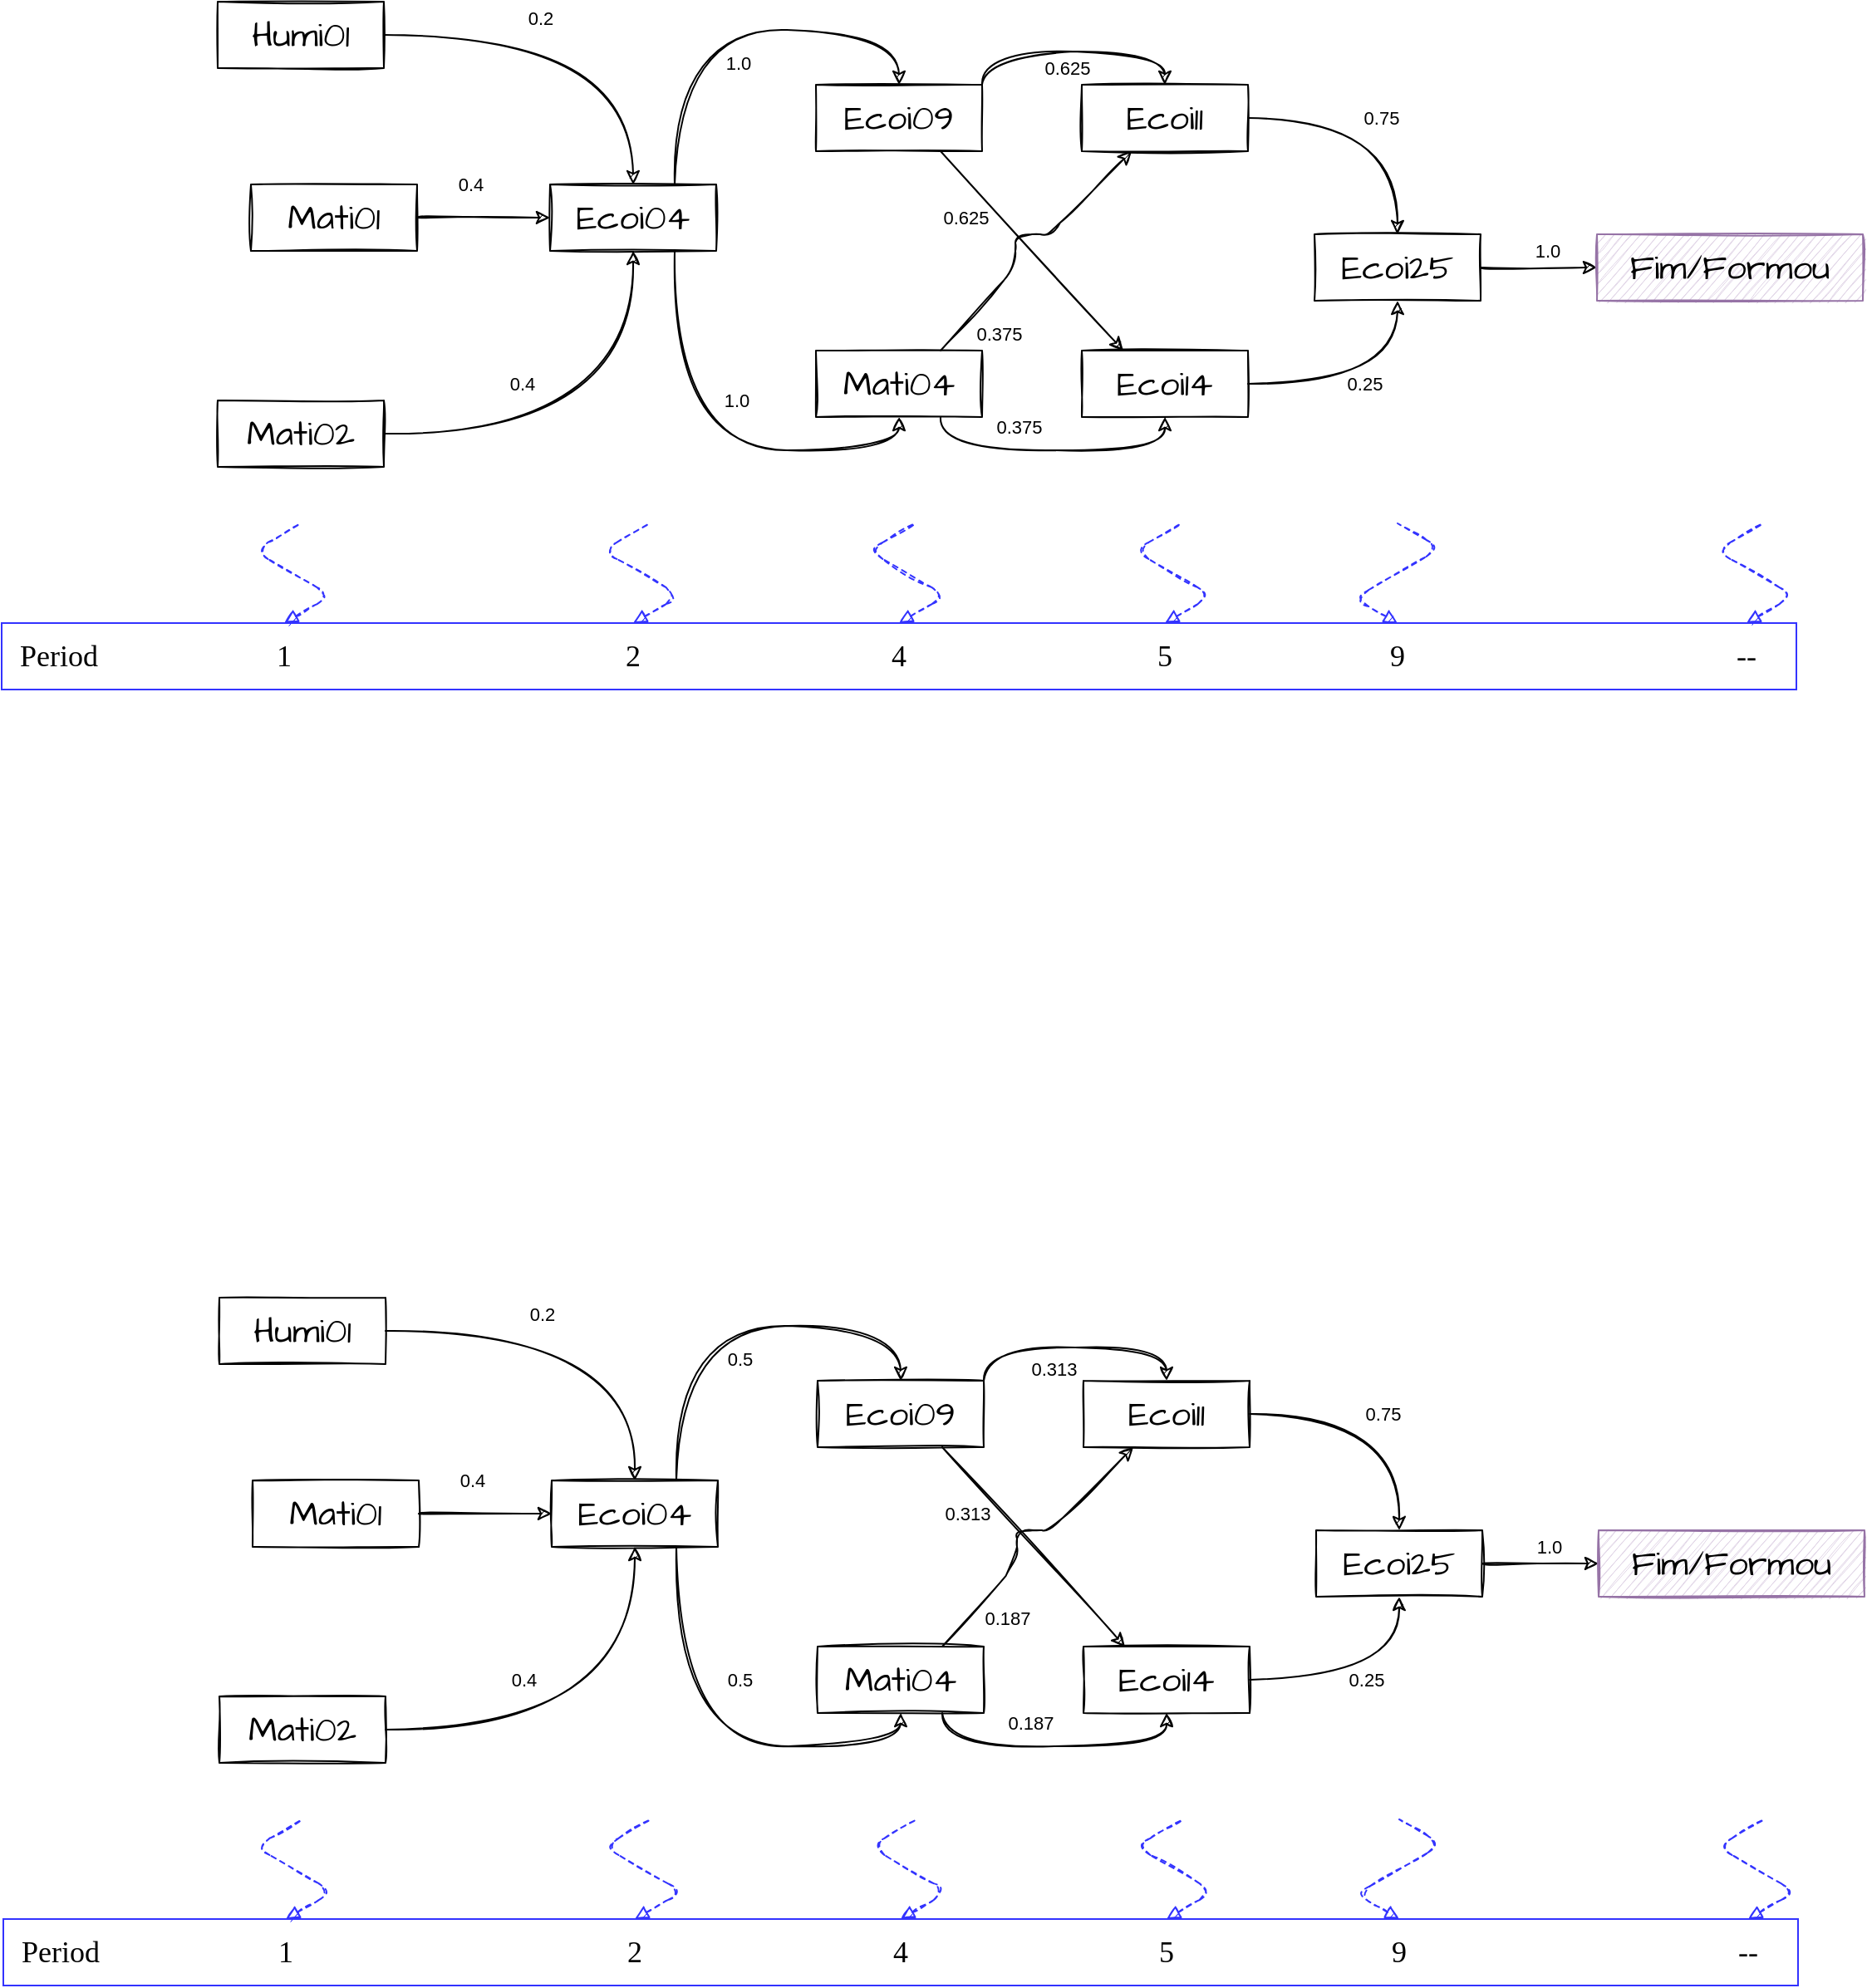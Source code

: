 <mxfile version="14.7.3" type="device"><diagram id="hMGJzwzjXyjrQEUkSS4H" name="Page-1"><mxGraphModel dx="1021" dy="462" grid="0" gridSize="10" guides="1" tooltips="1" connect="1" arrows="1" fold="1" page="1" pageScale="1" pageWidth="1169" pageHeight="827" math="0" shadow="0"><root><mxCell id="0"/><mxCell id="1" parent="0"/><mxCell id="AXBX90udYAxJZ3WjP1CM-4" value="0.2" style="edgeStyle=orthogonalEdgeStyle;rounded=0;orthogonalLoop=1;jettySize=auto;html=1;curved=1;sketch=1;entryX=0.5;entryY=0;entryDx=0;entryDy=0;" parent="1" source="AXBX90udYAxJZ3WjP1CM-1" target="AXBX90udYAxJZ3WjP1CM-3" edge="1"><mxGeometry x="-0.222" y="10" relative="1" as="geometry"><mxPoint as="offset"/></mxGeometry></mxCell><mxCell id="AXBX90udYAxJZ3WjP1CM-1" value="&lt;font face=&quot;Architects Daughter&quot; data-font-src=&quot;https://fonts.googleapis.com/css?family=Architects+Daughter&quot; style=&quot;font-size: 21px&quot;&gt;Humi01&lt;/font&gt;" style="text;html=1;fillColor=none;align=center;verticalAlign=middle;whiteSpace=wrap;rounded=0;strokeColor=#000000;sketch=1;" parent="1" vertex="1"><mxGeometry x="154" y="100" width="100" height="40" as="geometry"/></mxCell><mxCell id="AXBX90udYAxJZ3WjP1CM-5" value="0.4" style="edgeStyle=orthogonalEdgeStyle;curved=1;rounded=0;sketch=1;orthogonalLoop=1;jettySize=auto;html=1;entryX=0;entryY=0.5;entryDx=0;entryDy=0;" parent="1" source="AXBX90udYAxJZ3WjP1CM-2" target="AXBX90udYAxJZ3WjP1CM-3" edge="1"><mxGeometry x="-0.2" y="20" relative="1" as="geometry"><mxPoint as="offset"/></mxGeometry></mxCell><mxCell id="AXBX90udYAxJZ3WjP1CM-2" value="&lt;font face=&quot;Architects Daughter&quot; data-font-src=&quot;https://fonts.googleapis.com/css?family=Architects+Daughter&quot; style=&quot;font-size: 21px&quot;&gt;Mati01&lt;/font&gt;" style="text;html=1;fillColor=none;align=center;verticalAlign=middle;whiteSpace=wrap;rounded=0;sketch=1;strokeColor=#000000;" parent="1" vertex="1"><mxGeometry x="174" y="210" width="100" height="40" as="geometry"/></mxCell><mxCell id="AXBX90udYAxJZ3WjP1CM-11" style="edgeStyle=orthogonalEdgeStyle;curved=1;rounded=0;sketch=1;orthogonalLoop=1;jettySize=auto;html=1;exitX=0.5;exitY=0;exitDx=0;exitDy=0;entryX=0.75;entryY=0;entryDx=0;entryDy=0;endArrow=none;endFill=0;startArrow=classic;startFill=1;" parent="1" source="AXBX90udYAxJZ3WjP1CM-9" target="AXBX90udYAxJZ3WjP1CM-3" edge="1"><mxGeometry relative="1" as="geometry"><Array as="points"><mxPoint x="564" y="117"/><mxPoint x="429" y="117"/></Array></mxGeometry></mxCell><mxCell id="AXBX90udYAxJZ3WjP1CM-13" value="1.0" style="edgeLabel;html=1;align=center;verticalAlign=middle;resizable=0;points=[];" parent="AXBX90udYAxJZ3WjP1CM-11" vertex="1" connectable="0"><mxGeometry x="0.052" y="-7" relative="1" as="geometry"><mxPoint x="7" y="27" as="offset"/></mxGeometry></mxCell><mxCell id="AXBX90udYAxJZ3WjP1CM-12" style="edgeStyle=orthogonalEdgeStyle;curved=1;rounded=0;sketch=1;orthogonalLoop=1;jettySize=auto;html=1;exitX=0.75;exitY=1;exitDx=0;exitDy=0;entryX=0.5;entryY=1;entryDx=0;entryDy=0;" parent="1" source="AXBX90udYAxJZ3WjP1CM-3" target="AXBX90udYAxJZ3WjP1CM-10" edge="1"><mxGeometry relative="1" as="geometry"/></mxCell><mxCell id="AXBX90udYAxJZ3WjP1CM-14" value="1.0" style="edgeLabel;html=1;align=center;verticalAlign=middle;resizable=0;points=[];" parent="AXBX90udYAxJZ3WjP1CM-12" vertex="1" connectable="0"><mxGeometry x="0.114" y="10" relative="1" as="geometry"><mxPoint x="4" y="-20" as="offset"/></mxGeometry></mxCell><mxCell id="AXBX90udYAxJZ3WjP1CM-3" value="&lt;font face=&quot;Architects Daughter&quot; data-font-src=&quot;https://fonts.googleapis.com/css?family=Architects+Daughter&quot; style=&quot;font-size: 21px&quot;&gt;Ecoi04&lt;/font&gt;" style="text;html=1;fillColor=none;align=center;verticalAlign=middle;whiteSpace=wrap;rounded=0;strokeColor=#000000;sketch=1;" parent="1" vertex="1"><mxGeometry x="354" y="210" width="100" height="40" as="geometry"/></mxCell><mxCell id="AXBX90udYAxJZ3WjP1CM-7" style="edgeStyle=orthogonalEdgeStyle;curved=1;rounded=0;sketch=1;orthogonalLoop=1;jettySize=auto;html=1;entryX=0.5;entryY=1;entryDx=0;entryDy=0;" parent="1" source="AXBX90udYAxJZ3WjP1CM-6" target="AXBX90udYAxJZ3WjP1CM-3" edge="1"><mxGeometry relative="1" as="geometry"/></mxCell><mxCell id="AXBX90udYAxJZ3WjP1CM-8" value="0.4" style="edgeLabel;html=1;align=center;verticalAlign=middle;resizable=0;points=[];" parent="AXBX90udYAxJZ3WjP1CM-7" vertex="1" connectable="0"><mxGeometry x="-0.276" y="23" relative="1" as="geometry"><mxPoint x="-11" y="-7" as="offset"/></mxGeometry></mxCell><mxCell id="AXBX90udYAxJZ3WjP1CM-6" value="&lt;font face=&quot;Architects Daughter&quot; data-font-src=&quot;https://fonts.googleapis.com/css?family=Architects+Daughter&quot; style=&quot;font-size: 21px&quot;&gt;Mati02&lt;/font&gt;" style="text;html=1;fillColor=none;align=center;verticalAlign=middle;whiteSpace=wrap;rounded=0;strokeColor=#000000;sketch=1;" parent="1" vertex="1"><mxGeometry x="154" y="340" width="100" height="40" as="geometry"/></mxCell><mxCell id="AXBX90udYAxJZ3WjP1CM-17" style="edgeStyle=orthogonalEdgeStyle;curved=1;rounded=0;sketch=1;orthogonalLoop=1;jettySize=auto;html=1;exitX=1;exitY=0;exitDx=0;exitDy=0;entryX=0.5;entryY=0;entryDx=0;entryDy=0;" parent="1" source="AXBX90udYAxJZ3WjP1CM-9" target="AXBX90udYAxJZ3WjP1CM-15" edge="1"><mxGeometry relative="1" as="geometry"/></mxCell><mxCell id="AXBX90udYAxJZ3WjP1CM-27" value="0.625" style="edgeLabel;html=1;align=center;verticalAlign=middle;resizable=0;points=[];" parent="AXBX90udYAxJZ3WjP1CM-17" vertex="1" connectable="0"><mxGeometry x="-0.162" y="-5" relative="1" as="geometry"><mxPoint x="8" y="5" as="offset"/></mxGeometry></mxCell><mxCell id="AXBX90udYAxJZ3WjP1CM-21" value="0.625" style="edgeStyle=none;sketch=1;jumpStyle=sharp;orthogonalLoop=1;jettySize=auto;html=1;exitX=0.75;exitY=1;exitDx=0;exitDy=0;entryX=0.25;entryY=0;entryDx=0;entryDy=0;rounded=0;" parent="1" source="AXBX90udYAxJZ3WjP1CM-9" target="AXBX90udYAxJZ3WjP1CM-16" edge="1"><mxGeometry x="-0.513" y="-16" relative="1" as="geometry"><Array as="points"><mxPoint x="644" y="250"/></Array><mxPoint as="offset"/></mxGeometry></mxCell><mxCell id="AXBX90udYAxJZ3WjP1CM-9" value="&lt;font face=&quot;Architects Daughter&quot; data-font-src=&quot;https://fonts.googleapis.com/css?family=Architects+Daughter&quot; style=&quot;font-size: 21px&quot;&gt;Ecoi09&lt;/font&gt;" style="text;html=1;fillColor=none;align=center;verticalAlign=middle;whiteSpace=wrap;rounded=0;strokeColor=#000000;sketch=1;" parent="1" vertex="1"><mxGeometry x="514" y="150" width="100" height="40" as="geometry"/></mxCell><mxCell id="AXBX90udYAxJZ3WjP1CM-19" style="edgeStyle=orthogonalEdgeStyle;curved=1;rounded=0;sketch=1;orthogonalLoop=1;jettySize=auto;html=1;exitX=0.75;exitY=1;exitDx=0;exitDy=0;entryX=0.5;entryY=1;entryDx=0;entryDy=0;" parent="1" source="AXBX90udYAxJZ3WjP1CM-10" target="AXBX90udYAxJZ3WjP1CM-16" edge="1"><mxGeometry relative="1" as="geometry"/></mxCell><mxCell id="AXBX90udYAxJZ3WjP1CM-28" value="0.375" style="edgeLabel;html=1;align=center;verticalAlign=middle;resizable=0;points=[];" parent="AXBX90udYAxJZ3WjP1CM-19" vertex="1" connectable="0"><mxGeometry x="-0.406" y="1" relative="1" as="geometry"><mxPoint x="15" y="-13" as="offset"/></mxGeometry></mxCell><mxCell id="AXBX90udYAxJZ3WjP1CM-20" value="0.375" style="rounded=1;sketch=1;orthogonalLoop=1;jettySize=auto;html=1;exitX=0.75;exitY=0;exitDx=0;exitDy=0;" parent="1" source="AXBX90udYAxJZ3WjP1CM-10" target="AXBX90udYAxJZ3WjP1CM-15" edge="1"><mxGeometry x="-0.653" y="-19" relative="1" as="geometry"><Array as="points"><mxPoint x="634" y="260"/><mxPoint x="634" y="240"/><mxPoint x="654" y="240"/></Array><mxPoint as="offset"/></mxGeometry></mxCell><mxCell id="AXBX90udYAxJZ3WjP1CM-10" value="&lt;font face=&quot;Architects Daughter&quot; data-font-src=&quot;https://fonts.googleapis.com/css?family=Architects+Daughter&quot; style=&quot;font-size: 21px&quot;&gt;Mati04&lt;/font&gt;" style="text;html=1;fillColor=none;align=center;verticalAlign=middle;whiteSpace=wrap;rounded=0;strokeColor=#000000;sketch=1;" parent="1" vertex="1"><mxGeometry x="514" y="310" width="100" height="40" as="geometry"/></mxCell><mxCell id="AXBX90udYAxJZ3WjP1CM-24" value="0.75" style="edgeStyle=orthogonalEdgeStyle;curved=1;rounded=1;sketch=1;jumpStyle=sharp;orthogonalLoop=1;jettySize=auto;html=1;exitX=1;exitY=0.5;exitDx=0;exitDy=0;strokeColor=#000000;" parent="1" source="AXBX90udYAxJZ3WjP1CM-15" target="AXBX90udYAxJZ3WjP1CM-22" edge="1"><mxGeometry relative="1" as="geometry"/></mxCell><mxCell id="AXBX90udYAxJZ3WjP1CM-15" value="&lt;font face=&quot;Architects Daughter&quot; data-font-src=&quot;https://fonts.googleapis.com/css?family=Architects+Daughter&quot; style=&quot;font-size: 21px&quot;&gt;Ecoi11&lt;/font&gt;" style="text;html=1;fillColor=none;align=center;verticalAlign=middle;whiteSpace=wrap;rounded=0;strokeColor=#000000;sketch=1;" parent="1" vertex="1"><mxGeometry x="674" y="150" width="100" height="40" as="geometry"/></mxCell><mxCell id="AXBX90udYAxJZ3WjP1CM-23" value="0.25" style="edgeStyle=orthogonalEdgeStyle;rounded=1;sketch=1;jumpStyle=sharp;orthogonalLoop=1;jettySize=auto;html=1;exitX=1;exitY=0.5;exitDx=0;exitDy=0;entryX=0.5;entryY=1;entryDx=0;entryDy=0;strokeColor=#000000;curved=1;" parent="1" source="AXBX90udYAxJZ3WjP1CM-16" target="AXBX90udYAxJZ3WjP1CM-22" edge="1"><mxGeometry relative="1" as="geometry"/></mxCell><mxCell id="AXBX90udYAxJZ3WjP1CM-16" value="&lt;font face=&quot;Architects Daughter&quot; data-font-src=&quot;https://fonts.googleapis.com/css?family=Architects+Daughter&quot; style=&quot;font-size: 21px&quot;&gt;Ecoi14&lt;/font&gt;" style="text;html=1;fillColor=none;align=center;verticalAlign=middle;whiteSpace=wrap;rounded=0;strokeColor=#000000;sketch=1;" parent="1" vertex="1"><mxGeometry x="674" y="310" width="100" height="40" as="geometry"/></mxCell><mxCell id="AXBX90udYAxJZ3WjP1CM-26" value="1.0" style="edgeStyle=orthogonalEdgeStyle;curved=1;rounded=1;sketch=1;jumpStyle=sharp;orthogonalLoop=1;jettySize=auto;html=1;strokeColor=#000000;" parent="1" source="AXBX90udYAxJZ3WjP1CM-22" target="AXBX90udYAxJZ3WjP1CM-25" edge="1"><mxGeometry x="0.143" y="10" relative="1" as="geometry"><mxPoint as="offset"/></mxGeometry></mxCell><mxCell id="AXBX90udYAxJZ3WjP1CM-22" value="&lt;font face=&quot;Architects Daughter&quot; data-font-src=&quot;https://fonts.googleapis.com/css?family=Architects+Daughter&quot; style=&quot;font-size: 21px&quot;&gt;Ecoi25&lt;/font&gt;" style="text;html=1;fillColor=none;align=center;verticalAlign=middle;whiteSpace=wrap;rounded=0;strokeColor=#000000;sketch=1;" parent="1" vertex="1"><mxGeometry x="814" y="240" width="100" height="40" as="geometry"/></mxCell><mxCell id="AXBX90udYAxJZ3WjP1CM-25" value="&lt;font face=&quot;Architects Daughter&quot; data-font-src=&quot;https://fonts.googleapis.com/css?family=Architects+Daughter&quot; style=&quot;font-size: 21px&quot;&gt;Fim/Formou&lt;/font&gt;" style="text;html=1;fillColor=#e1d5e7;align=center;verticalAlign=middle;whiteSpace=wrap;rounded=0;strokeColor=#9673a6;sketch=1;" parent="1" vertex="1"><mxGeometry x="984" y="240" width="160" height="40" as="geometry"/></mxCell><mxCell id="AXBX90udYAxJZ3WjP1CM-43" value="" style="group" parent="1" vertex="1" connectable="0"><mxGeometry x="24" y="414" width="1080" height="100" as="geometry"/></mxCell><mxCell id="AXBX90udYAxJZ3WjP1CM-29" value="&amp;nbsp; Period" style="text;html=1;align=left;verticalAlign=middle;whiteSpace=wrap;rounded=0;fontFamily=Tahoma;fontSize=18;labelBorderColor=none;strokeColor=#3333FF;" parent="AXBX90udYAxJZ3WjP1CM-43" vertex="1"><mxGeometry y="60" width="1080" height="40" as="geometry"/></mxCell><mxCell id="AXBX90udYAxJZ3WjP1CM-36" style="edgeStyle=isometricEdgeStyle;rounded=1;sketch=1;jumpStyle=sharp;orthogonalLoop=1;jettySize=auto;html=1;exitX=0.5;exitY=0;exitDx=0;exitDy=0;fontFamily=Tahoma;fontSize=18;endArrow=none;endFill=0;dashed=1;startArrow=block;startFill=1;strokeColor=#3333FF;" parent="AXBX90udYAxJZ3WjP1CM-43" source="AXBX90udYAxJZ3WjP1CM-30" edge="1"><mxGeometry relative="1" as="geometry"><mxPoint x="180" as="targetPoint"/></mxGeometry></mxCell><mxCell id="AXBX90udYAxJZ3WjP1CM-30" value="1" style="text;html=1;fillColor=none;align=center;verticalAlign=middle;whiteSpace=wrap;rounded=0;fontFamily=Tahoma;fontSize=18;" parent="AXBX90udYAxJZ3WjP1CM-43" vertex="1"><mxGeometry x="150" y="60" width="40" height="40" as="geometry"/></mxCell><mxCell id="AXBX90udYAxJZ3WjP1CM-37" style="edgeStyle=isometricEdgeStyle;rounded=1;sketch=1;jumpStyle=sharp;orthogonalLoop=1;jettySize=auto;html=1;exitX=0.5;exitY=0;exitDx=0;exitDy=0;dashed=1;fontFamily=Tahoma;fontSize=18;endArrow=none;endFill=0;startArrow=block;startFill=1;strokeColor=#3333FF;" parent="AXBX90udYAxJZ3WjP1CM-43" source="AXBX90udYAxJZ3WjP1CM-31" edge="1"><mxGeometry relative="1" as="geometry"><mxPoint x="390" as="targetPoint"/></mxGeometry></mxCell><mxCell id="AXBX90udYAxJZ3WjP1CM-31" value="2" style="text;html=1;fillColor=none;align=center;verticalAlign=middle;whiteSpace=wrap;rounded=0;fontFamily=Tahoma;fontSize=18;" parent="AXBX90udYAxJZ3WjP1CM-43" vertex="1"><mxGeometry x="360" y="60" width="40" height="40" as="geometry"/></mxCell><mxCell id="AXBX90udYAxJZ3WjP1CM-38" style="edgeStyle=isometricEdgeStyle;rounded=1;sketch=1;jumpStyle=sharp;orthogonalLoop=1;jettySize=auto;html=1;exitX=0.5;exitY=0;exitDx=0;exitDy=0;dashed=1;fontFamily=Tahoma;fontSize=18;endArrow=none;endFill=0;startArrow=block;startFill=1;strokeColor=#3333FF;" parent="AXBX90udYAxJZ3WjP1CM-43" source="AXBX90udYAxJZ3WjP1CM-32" edge="1"><mxGeometry relative="1" as="geometry"><mxPoint x="550" as="targetPoint"/></mxGeometry></mxCell><mxCell id="AXBX90udYAxJZ3WjP1CM-32" value="4" style="text;html=1;fillColor=none;align=center;verticalAlign=middle;whiteSpace=wrap;rounded=0;fontFamily=Tahoma;fontSize=18;" parent="AXBX90udYAxJZ3WjP1CM-43" vertex="1"><mxGeometry x="520" y="60" width="40" height="40" as="geometry"/></mxCell><mxCell id="AXBX90udYAxJZ3WjP1CM-39" style="edgeStyle=isometricEdgeStyle;rounded=1;sketch=1;jumpStyle=sharp;orthogonalLoop=1;jettySize=auto;html=1;exitX=0.5;exitY=0;exitDx=0;exitDy=0;dashed=1;fontFamily=Tahoma;fontSize=18;endArrow=none;endFill=0;startArrow=block;startFill=1;strokeColor=#3333FF;" parent="AXBX90udYAxJZ3WjP1CM-43" source="AXBX90udYAxJZ3WjP1CM-33" edge="1"><mxGeometry relative="1" as="geometry"><mxPoint x="710" as="targetPoint"/></mxGeometry></mxCell><mxCell id="AXBX90udYAxJZ3WjP1CM-33" value="5" style="text;html=1;fillColor=none;align=center;verticalAlign=middle;whiteSpace=wrap;rounded=0;fontFamily=Tahoma;fontSize=18;" parent="AXBX90udYAxJZ3WjP1CM-43" vertex="1"><mxGeometry x="680" y="60" width="40" height="40" as="geometry"/></mxCell><mxCell id="AXBX90udYAxJZ3WjP1CM-40" style="edgeStyle=isometricEdgeStyle;rounded=1;sketch=1;jumpStyle=sharp;orthogonalLoop=1;jettySize=auto;html=1;exitX=0.5;exitY=0;exitDx=0;exitDy=0;dashed=1;fontFamily=Tahoma;fontSize=18;endArrow=none;endFill=0;elbow=vertical;startArrow=block;startFill=1;strokeColor=#3333FF;" parent="AXBX90udYAxJZ3WjP1CM-43" source="AXBX90udYAxJZ3WjP1CM-34" edge="1"><mxGeometry relative="1" as="geometry"><mxPoint x="840" as="targetPoint"/></mxGeometry></mxCell><mxCell id="AXBX90udYAxJZ3WjP1CM-34" value="9" style="text;html=1;fillColor=none;align=center;verticalAlign=middle;whiteSpace=wrap;rounded=0;fontFamily=Tahoma;fontSize=18;" parent="AXBX90udYAxJZ3WjP1CM-43" vertex="1"><mxGeometry x="820" y="60" width="40" height="40" as="geometry"/></mxCell><mxCell id="AXBX90udYAxJZ3WjP1CM-42" style="edgeStyle=isometricEdgeStyle;rounded=1;sketch=1;jumpStyle=sharp;orthogonalLoop=1;jettySize=auto;html=1;exitX=0.5;exitY=0;exitDx=0;exitDy=0;dashed=1;fontFamily=Tahoma;fontSize=18;startArrow=block;startFill=1;endArrow=none;endFill=0;strokeColor=#3333FF;" parent="AXBX90udYAxJZ3WjP1CM-43" source="AXBX90udYAxJZ3WjP1CM-35" edge="1"><mxGeometry relative="1" as="geometry"><mxPoint x="1060" as="targetPoint"/></mxGeometry></mxCell><mxCell id="AXBX90udYAxJZ3WjP1CM-35" value="--" style="text;html=1;strokeColor=none;fillColor=none;align=center;verticalAlign=middle;whiteSpace=wrap;rounded=0;fontFamily=Tahoma;fontSize=18;" parent="AXBX90udYAxJZ3WjP1CM-43" vertex="1"><mxGeometry x="1030" y="60" width="40" height="40" as="geometry"/></mxCell><mxCell id="sCM4MPA0n6fOvZSo5a3_-1" value="0.2" style="edgeStyle=orthogonalEdgeStyle;rounded=0;orthogonalLoop=1;jettySize=auto;html=1;curved=1;sketch=1;entryX=0.5;entryY=0;entryDx=0;entryDy=0;" edge="1" parent="1" source="sCM4MPA0n6fOvZSo5a3_-2" target="sCM4MPA0n6fOvZSo5a3_-9"><mxGeometry x="-0.222" y="10" relative="1" as="geometry"><mxPoint as="offset"/></mxGeometry></mxCell><mxCell id="sCM4MPA0n6fOvZSo5a3_-2" value="&lt;font face=&quot;Architects Daughter&quot; data-font-src=&quot;https://fonts.googleapis.com/css?family=Architects+Daughter&quot; style=&quot;font-size: 21px&quot;&gt;Humi01&lt;/font&gt;" style="text;html=1;fillColor=none;align=center;verticalAlign=middle;whiteSpace=wrap;rounded=0;strokeColor=#000000;sketch=1;" vertex="1" parent="1"><mxGeometry x="155" y="880" width="100" height="40" as="geometry"/></mxCell><mxCell id="sCM4MPA0n6fOvZSo5a3_-3" value="0.4" style="edgeStyle=orthogonalEdgeStyle;curved=1;rounded=0;sketch=1;orthogonalLoop=1;jettySize=auto;html=1;entryX=0;entryY=0.5;entryDx=0;entryDy=0;" edge="1" parent="1" source="sCM4MPA0n6fOvZSo5a3_-4" target="sCM4MPA0n6fOvZSo5a3_-9"><mxGeometry x="-0.2" y="20" relative="1" as="geometry"><mxPoint as="offset"/></mxGeometry></mxCell><mxCell id="sCM4MPA0n6fOvZSo5a3_-4" value="&lt;font face=&quot;Architects Daughter&quot; data-font-src=&quot;https://fonts.googleapis.com/css?family=Architects+Daughter&quot; style=&quot;font-size: 21px&quot;&gt;Mati01&lt;/font&gt;" style="text;html=1;fillColor=none;align=center;verticalAlign=middle;whiteSpace=wrap;rounded=0;sketch=1;strokeColor=#000000;" vertex="1" parent="1"><mxGeometry x="175" y="990" width="100" height="40" as="geometry"/></mxCell><mxCell id="sCM4MPA0n6fOvZSo5a3_-5" style="edgeStyle=orthogonalEdgeStyle;curved=1;rounded=0;sketch=1;orthogonalLoop=1;jettySize=auto;html=1;exitX=0.5;exitY=0;exitDx=0;exitDy=0;entryX=0.75;entryY=0;entryDx=0;entryDy=0;endArrow=none;endFill=0;startArrow=classic;startFill=1;" edge="1" parent="1" source="sCM4MPA0n6fOvZSo5a3_-16" target="sCM4MPA0n6fOvZSo5a3_-9"><mxGeometry relative="1" as="geometry"><Array as="points"><mxPoint x="565" y="897"/><mxPoint x="430" y="897"/></Array></mxGeometry></mxCell><mxCell id="sCM4MPA0n6fOvZSo5a3_-6" value="0.5" style="edgeLabel;html=1;align=center;verticalAlign=middle;resizable=0;points=[];" vertex="1" connectable="0" parent="sCM4MPA0n6fOvZSo5a3_-5"><mxGeometry x="0.052" y="-7" relative="1" as="geometry"><mxPoint x="7" y="27" as="offset"/></mxGeometry></mxCell><mxCell id="sCM4MPA0n6fOvZSo5a3_-7" style="edgeStyle=orthogonalEdgeStyle;curved=1;rounded=0;sketch=1;orthogonalLoop=1;jettySize=auto;html=1;exitX=0.75;exitY=1;exitDx=0;exitDy=0;entryX=0.5;entryY=1;entryDx=0;entryDy=0;" edge="1" parent="1" source="sCM4MPA0n6fOvZSo5a3_-9" target="sCM4MPA0n6fOvZSo5a3_-20"><mxGeometry relative="1" as="geometry"/></mxCell><mxCell id="sCM4MPA0n6fOvZSo5a3_-8" value="0.5" style="edgeLabel;html=1;align=center;verticalAlign=middle;resizable=0;points=[];" vertex="1" connectable="0" parent="sCM4MPA0n6fOvZSo5a3_-7"><mxGeometry x="0.114" y="10" relative="1" as="geometry"><mxPoint x="5" y="-30" as="offset"/></mxGeometry></mxCell><mxCell id="sCM4MPA0n6fOvZSo5a3_-9" value="&lt;font face=&quot;Architects Daughter&quot; data-font-src=&quot;https://fonts.googleapis.com/css?family=Architects+Daughter&quot; style=&quot;font-size: 21px&quot;&gt;Ecoi04&lt;/font&gt;" style="text;html=1;fillColor=none;align=center;verticalAlign=middle;whiteSpace=wrap;rounded=0;strokeColor=#000000;sketch=1;" vertex="1" parent="1"><mxGeometry x="355" y="990" width="100" height="40" as="geometry"/></mxCell><mxCell id="sCM4MPA0n6fOvZSo5a3_-10" style="edgeStyle=orthogonalEdgeStyle;curved=1;rounded=0;sketch=1;orthogonalLoop=1;jettySize=auto;html=1;entryX=0.5;entryY=1;entryDx=0;entryDy=0;" edge="1" parent="1" source="sCM4MPA0n6fOvZSo5a3_-12" target="sCM4MPA0n6fOvZSo5a3_-9"><mxGeometry relative="1" as="geometry"/></mxCell><mxCell id="sCM4MPA0n6fOvZSo5a3_-11" value="0.4" style="edgeLabel;html=1;align=center;verticalAlign=middle;resizable=0;points=[];" vertex="1" connectable="0" parent="sCM4MPA0n6fOvZSo5a3_-10"><mxGeometry x="-0.276" y="23" relative="1" as="geometry"><mxPoint x="-11" y="-7" as="offset"/></mxGeometry></mxCell><mxCell id="sCM4MPA0n6fOvZSo5a3_-12" value="&lt;font face=&quot;Architects Daughter&quot; data-font-src=&quot;https://fonts.googleapis.com/css?family=Architects+Daughter&quot; style=&quot;font-size: 21px&quot;&gt;Mati02&lt;/font&gt;" style="text;html=1;fillColor=none;align=center;verticalAlign=middle;whiteSpace=wrap;rounded=0;strokeColor=#000000;sketch=1;" vertex="1" parent="1"><mxGeometry x="155" y="1120" width="100" height="40" as="geometry"/></mxCell><mxCell id="sCM4MPA0n6fOvZSo5a3_-13" style="edgeStyle=orthogonalEdgeStyle;curved=1;rounded=0;sketch=1;orthogonalLoop=1;jettySize=auto;html=1;exitX=1;exitY=0;exitDx=0;exitDy=0;entryX=0.5;entryY=0;entryDx=0;entryDy=0;" edge="1" parent="1" source="sCM4MPA0n6fOvZSo5a3_-16" target="sCM4MPA0n6fOvZSo5a3_-22"><mxGeometry relative="1" as="geometry"/></mxCell><mxCell id="sCM4MPA0n6fOvZSo5a3_-14" value="0.313" style="edgeLabel;html=1;align=center;verticalAlign=middle;resizable=0;points=[];" vertex="1" connectable="0" parent="sCM4MPA0n6fOvZSo5a3_-13"><mxGeometry x="-0.162" y="-5" relative="1" as="geometry"><mxPoint x="-1" y="8" as="offset"/></mxGeometry></mxCell><mxCell id="sCM4MPA0n6fOvZSo5a3_-15" value="0.313" style="edgeStyle=none;sketch=1;jumpStyle=sharp;orthogonalLoop=1;jettySize=auto;html=1;exitX=0.75;exitY=1;exitDx=0;exitDy=0;entryX=0.25;entryY=0;entryDx=0;entryDy=0;rounded=0;" edge="1" parent="1" source="sCM4MPA0n6fOvZSo5a3_-16" target="sCM4MPA0n6fOvZSo5a3_-24"><mxGeometry x="-0.513" y="-16" relative="1" as="geometry"><Array as="points"><mxPoint x="645" y="1030"/></Array><mxPoint as="offset"/></mxGeometry></mxCell><mxCell id="sCM4MPA0n6fOvZSo5a3_-16" value="&lt;font face=&quot;Architects Daughter&quot; data-font-src=&quot;https://fonts.googleapis.com/css?family=Architects+Daughter&quot; style=&quot;font-size: 21px&quot;&gt;Ecoi09&lt;/font&gt;" style="text;html=1;fillColor=none;align=center;verticalAlign=middle;whiteSpace=wrap;rounded=0;strokeColor=#000000;sketch=1;" vertex="1" parent="1"><mxGeometry x="515" y="930" width="100" height="40" as="geometry"/></mxCell><mxCell id="sCM4MPA0n6fOvZSo5a3_-17" style="edgeStyle=orthogonalEdgeStyle;curved=1;rounded=0;sketch=1;orthogonalLoop=1;jettySize=auto;html=1;exitX=0.75;exitY=1;exitDx=0;exitDy=0;entryX=0.5;entryY=1;entryDx=0;entryDy=0;" edge="1" parent="1" source="sCM4MPA0n6fOvZSo5a3_-20" target="sCM4MPA0n6fOvZSo5a3_-24"><mxGeometry relative="1" as="geometry"/></mxCell><mxCell id="sCM4MPA0n6fOvZSo5a3_-18" value="0.187" style="edgeLabel;html=1;align=center;verticalAlign=middle;resizable=0;points=[];" vertex="1" connectable="0" parent="sCM4MPA0n6fOvZSo5a3_-17"><mxGeometry x="-0.406" y="1" relative="1" as="geometry"><mxPoint x="21" y="-13" as="offset"/></mxGeometry></mxCell><mxCell id="sCM4MPA0n6fOvZSo5a3_-19" value="0.187" style="rounded=1;sketch=1;orthogonalLoop=1;jettySize=auto;html=1;exitX=0.75;exitY=0;exitDx=0;exitDy=0;" edge="1" parent="1" source="sCM4MPA0n6fOvZSo5a3_-20" target="sCM4MPA0n6fOvZSo5a3_-22"><mxGeometry x="-0.565" y="-18" relative="1" as="geometry"><Array as="points"><mxPoint x="635" y="1040"/><mxPoint x="635" y="1020"/><mxPoint x="655" y="1020"/></Array><mxPoint as="offset"/></mxGeometry></mxCell><mxCell id="sCM4MPA0n6fOvZSo5a3_-20" value="&lt;font face=&quot;Architects Daughter&quot; data-font-src=&quot;https://fonts.googleapis.com/css?family=Architects+Daughter&quot; style=&quot;font-size: 21px&quot;&gt;Mati04&lt;/font&gt;" style="text;html=1;fillColor=none;align=center;verticalAlign=middle;whiteSpace=wrap;rounded=0;strokeColor=#000000;sketch=1;" vertex="1" parent="1"><mxGeometry x="515" y="1090" width="100" height="40" as="geometry"/></mxCell><mxCell id="sCM4MPA0n6fOvZSo5a3_-21" value="0.75" style="edgeStyle=orthogonalEdgeStyle;curved=1;rounded=1;sketch=1;jumpStyle=sharp;orthogonalLoop=1;jettySize=auto;html=1;exitX=1;exitY=0.5;exitDx=0;exitDy=0;strokeColor=#000000;" edge="1" parent="1" source="sCM4MPA0n6fOvZSo5a3_-22" target="sCM4MPA0n6fOvZSo5a3_-26"><mxGeometry relative="1" as="geometry"/></mxCell><mxCell id="sCM4MPA0n6fOvZSo5a3_-22" value="&lt;font face=&quot;Architects Daughter&quot; data-font-src=&quot;https://fonts.googleapis.com/css?family=Architects+Daughter&quot; style=&quot;font-size: 21px&quot;&gt;Ecoi11&lt;/font&gt;" style="text;html=1;fillColor=none;align=center;verticalAlign=middle;whiteSpace=wrap;rounded=0;strokeColor=#000000;sketch=1;" vertex="1" parent="1"><mxGeometry x="675" y="930" width="100" height="40" as="geometry"/></mxCell><mxCell id="sCM4MPA0n6fOvZSo5a3_-23" value="0.25" style="edgeStyle=orthogonalEdgeStyle;rounded=1;sketch=1;jumpStyle=sharp;orthogonalLoop=1;jettySize=auto;html=1;exitX=1;exitY=0.5;exitDx=0;exitDy=0;entryX=0.5;entryY=1;entryDx=0;entryDy=0;strokeColor=#000000;curved=1;" edge="1" parent="1" source="sCM4MPA0n6fOvZSo5a3_-24" target="sCM4MPA0n6fOvZSo5a3_-26"><mxGeometry relative="1" as="geometry"/></mxCell><mxCell id="sCM4MPA0n6fOvZSo5a3_-24" value="&lt;font face=&quot;Architects Daughter&quot; data-font-src=&quot;https://fonts.googleapis.com/css?family=Architects+Daughter&quot; style=&quot;font-size: 21px&quot;&gt;Ecoi14&lt;/font&gt;" style="text;html=1;fillColor=none;align=center;verticalAlign=middle;whiteSpace=wrap;rounded=0;strokeColor=#000000;sketch=1;" vertex="1" parent="1"><mxGeometry x="675" y="1090" width="100" height="40" as="geometry"/></mxCell><mxCell id="sCM4MPA0n6fOvZSo5a3_-25" value="1.0" style="edgeStyle=orthogonalEdgeStyle;curved=1;rounded=1;sketch=1;jumpStyle=sharp;orthogonalLoop=1;jettySize=auto;html=1;strokeColor=#000000;" edge="1" parent="1" source="sCM4MPA0n6fOvZSo5a3_-26" target="sCM4MPA0n6fOvZSo5a3_-27"><mxGeometry x="0.143" y="10" relative="1" as="geometry"><mxPoint as="offset"/></mxGeometry></mxCell><mxCell id="sCM4MPA0n6fOvZSo5a3_-26" value="&lt;font face=&quot;Architects Daughter&quot; data-font-src=&quot;https://fonts.googleapis.com/css?family=Architects+Daughter&quot; style=&quot;font-size: 21px&quot;&gt;Ecoi25&lt;/font&gt;" style="text;html=1;fillColor=none;align=center;verticalAlign=middle;whiteSpace=wrap;rounded=0;strokeColor=#000000;sketch=1;" vertex="1" parent="1"><mxGeometry x="815" y="1020" width="100" height="40" as="geometry"/></mxCell><mxCell id="sCM4MPA0n6fOvZSo5a3_-27" value="&lt;font face=&quot;Architects Daughter&quot; data-font-src=&quot;https://fonts.googleapis.com/css?family=Architects+Daughter&quot; style=&quot;font-size: 21px&quot;&gt;Fim/Formou&lt;/font&gt;" style="text;html=1;fillColor=#e1d5e7;align=center;verticalAlign=middle;whiteSpace=wrap;rounded=0;strokeColor=#9673a6;sketch=1;" vertex="1" parent="1"><mxGeometry x="985" y="1020" width="160" height="40" as="geometry"/></mxCell><mxCell id="sCM4MPA0n6fOvZSo5a3_-28" value="" style="group" vertex="1" connectable="0" parent="1"><mxGeometry x="25" y="1194" width="1080" height="100" as="geometry"/></mxCell><mxCell id="sCM4MPA0n6fOvZSo5a3_-29" value="&amp;nbsp; Period" style="text;html=1;align=left;verticalAlign=middle;whiteSpace=wrap;rounded=0;fontFamily=Tahoma;fontSize=18;labelBorderColor=none;strokeColor=#3333FF;" vertex="1" parent="sCM4MPA0n6fOvZSo5a3_-28"><mxGeometry y="60" width="1080" height="40" as="geometry"/></mxCell><mxCell id="sCM4MPA0n6fOvZSo5a3_-30" style="edgeStyle=isometricEdgeStyle;rounded=1;sketch=1;jumpStyle=sharp;orthogonalLoop=1;jettySize=auto;html=1;exitX=0.5;exitY=0;exitDx=0;exitDy=0;fontFamily=Tahoma;fontSize=18;endArrow=none;endFill=0;dashed=1;startArrow=block;startFill=1;strokeColor=#3333FF;" edge="1" parent="sCM4MPA0n6fOvZSo5a3_-28" source="sCM4MPA0n6fOvZSo5a3_-31"><mxGeometry relative="1" as="geometry"><mxPoint x="180" as="targetPoint"/></mxGeometry></mxCell><mxCell id="sCM4MPA0n6fOvZSo5a3_-31" value="1" style="text;html=1;fillColor=none;align=center;verticalAlign=middle;whiteSpace=wrap;rounded=0;fontFamily=Tahoma;fontSize=18;" vertex="1" parent="sCM4MPA0n6fOvZSo5a3_-28"><mxGeometry x="150" y="60" width="40" height="40" as="geometry"/></mxCell><mxCell id="sCM4MPA0n6fOvZSo5a3_-32" style="edgeStyle=isometricEdgeStyle;rounded=1;sketch=1;jumpStyle=sharp;orthogonalLoop=1;jettySize=auto;html=1;exitX=0.5;exitY=0;exitDx=0;exitDy=0;dashed=1;fontFamily=Tahoma;fontSize=18;endArrow=none;endFill=0;startArrow=block;startFill=1;strokeColor=#3333FF;" edge="1" parent="sCM4MPA0n6fOvZSo5a3_-28" source="sCM4MPA0n6fOvZSo5a3_-33"><mxGeometry relative="1" as="geometry"><mxPoint x="390" as="targetPoint"/></mxGeometry></mxCell><mxCell id="sCM4MPA0n6fOvZSo5a3_-33" value="2" style="text;html=1;fillColor=none;align=center;verticalAlign=middle;whiteSpace=wrap;rounded=0;fontFamily=Tahoma;fontSize=18;" vertex="1" parent="sCM4MPA0n6fOvZSo5a3_-28"><mxGeometry x="360" y="60" width="40" height="40" as="geometry"/></mxCell><mxCell id="sCM4MPA0n6fOvZSo5a3_-34" style="edgeStyle=isometricEdgeStyle;rounded=1;sketch=1;jumpStyle=sharp;orthogonalLoop=1;jettySize=auto;html=1;exitX=0.5;exitY=0;exitDx=0;exitDy=0;dashed=1;fontFamily=Tahoma;fontSize=18;endArrow=none;endFill=0;startArrow=block;startFill=1;strokeColor=#3333FF;" edge="1" parent="sCM4MPA0n6fOvZSo5a3_-28" source="sCM4MPA0n6fOvZSo5a3_-35"><mxGeometry relative="1" as="geometry"><mxPoint x="550" as="targetPoint"/></mxGeometry></mxCell><mxCell id="sCM4MPA0n6fOvZSo5a3_-35" value="4" style="text;html=1;fillColor=none;align=center;verticalAlign=middle;whiteSpace=wrap;rounded=0;fontFamily=Tahoma;fontSize=18;" vertex="1" parent="sCM4MPA0n6fOvZSo5a3_-28"><mxGeometry x="520" y="60" width="40" height="40" as="geometry"/></mxCell><mxCell id="sCM4MPA0n6fOvZSo5a3_-36" style="edgeStyle=isometricEdgeStyle;rounded=1;sketch=1;jumpStyle=sharp;orthogonalLoop=1;jettySize=auto;html=1;exitX=0.5;exitY=0;exitDx=0;exitDy=0;dashed=1;fontFamily=Tahoma;fontSize=18;endArrow=none;endFill=0;startArrow=block;startFill=1;strokeColor=#3333FF;" edge="1" parent="sCM4MPA0n6fOvZSo5a3_-28" source="sCM4MPA0n6fOvZSo5a3_-37"><mxGeometry relative="1" as="geometry"><mxPoint x="710" as="targetPoint"/></mxGeometry></mxCell><mxCell id="sCM4MPA0n6fOvZSo5a3_-37" value="5" style="text;html=1;fillColor=none;align=center;verticalAlign=middle;whiteSpace=wrap;rounded=0;fontFamily=Tahoma;fontSize=18;" vertex="1" parent="sCM4MPA0n6fOvZSo5a3_-28"><mxGeometry x="680" y="60" width="40" height="40" as="geometry"/></mxCell><mxCell id="sCM4MPA0n6fOvZSo5a3_-38" style="edgeStyle=isometricEdgeStyle;rounded=1;sketch=1;jumpStyle=sharp;orthogonalLoop=1;jettySize=auto;html=1;exitX=0.5;exitY=0;exitDx=0;exitDy=0;dashed=1;fontFamily=Tahoma;fontSize=18;endArrow=none;endFill=0;elbow=vertical;startArrow=block;startFill=1;strokeColor=#3333FF;" edge="1" parent="sCM4MPA0n6fOvZSo5a3_-28" source="sCM4MPA0n6fOvZSo5a3_-39"><mxGeometry relative="1" as="geometry"><mxPoint x="840" as="targetPoint"/></mxGeometry></mxCell><mxCell id="sCM4MPA0n6fOvZSo5a3_-39" value="9" style="text;html=1;fillColor=none;align=center;verticalAlign=middle;whiteSpace=wrap;rounded=0;fontFamily=Tahoma;fontSize=18;" vertex="1" parent="sCM4MPA0n6fOvZSo5a3_-28"><mxGeometry x="820" y="60" width="40" height="40" as="geometry"/></mxCell><mxCell id="sCM4MPA0n6fOvZSo5a3_-40" style="edgeStyle=isometricEdgeStyle;rounded=1;sketch=1;jumpStyle=sharp;orthogonalLoop=1;jettySize=auto;html=1;exitX=0.5;exitY=0;exitDx=0;exitDy=0;dashed=1;fontFamily=Tahoma;fontSize=18;startArrow=block;startFill=1;endArrow=none;endFill=0;strokeColor=#3333FF;" edge="1" parent="sCM4MPA0n6fOvZSo5a3_-28" source="sCM4MPA0n6fOvZSo5a3_-41"><mxGeometry relative="1" as="geometry"><mxPoint x="1060" as="targetPoint"/></mxGeometry></mxCell><mxCell id="sCM4MPA0n6fOvZSo5a3_-41" value="--" style="text;html=1;strokeColor=none;fillColor=none;align=center;verticalAlign=middle;whiteSpace=wrap;rounded=0;fontFamily=Tahoma;fontSize=18;" vertex="1" parent="sCM4MPA0n6fOvZSo5a3_-28"><mxGeometry x="1030" y="60" width="40" height="40" as="geometry"/></mxCell></root></mxGraphModel></diagram></mxfile>
